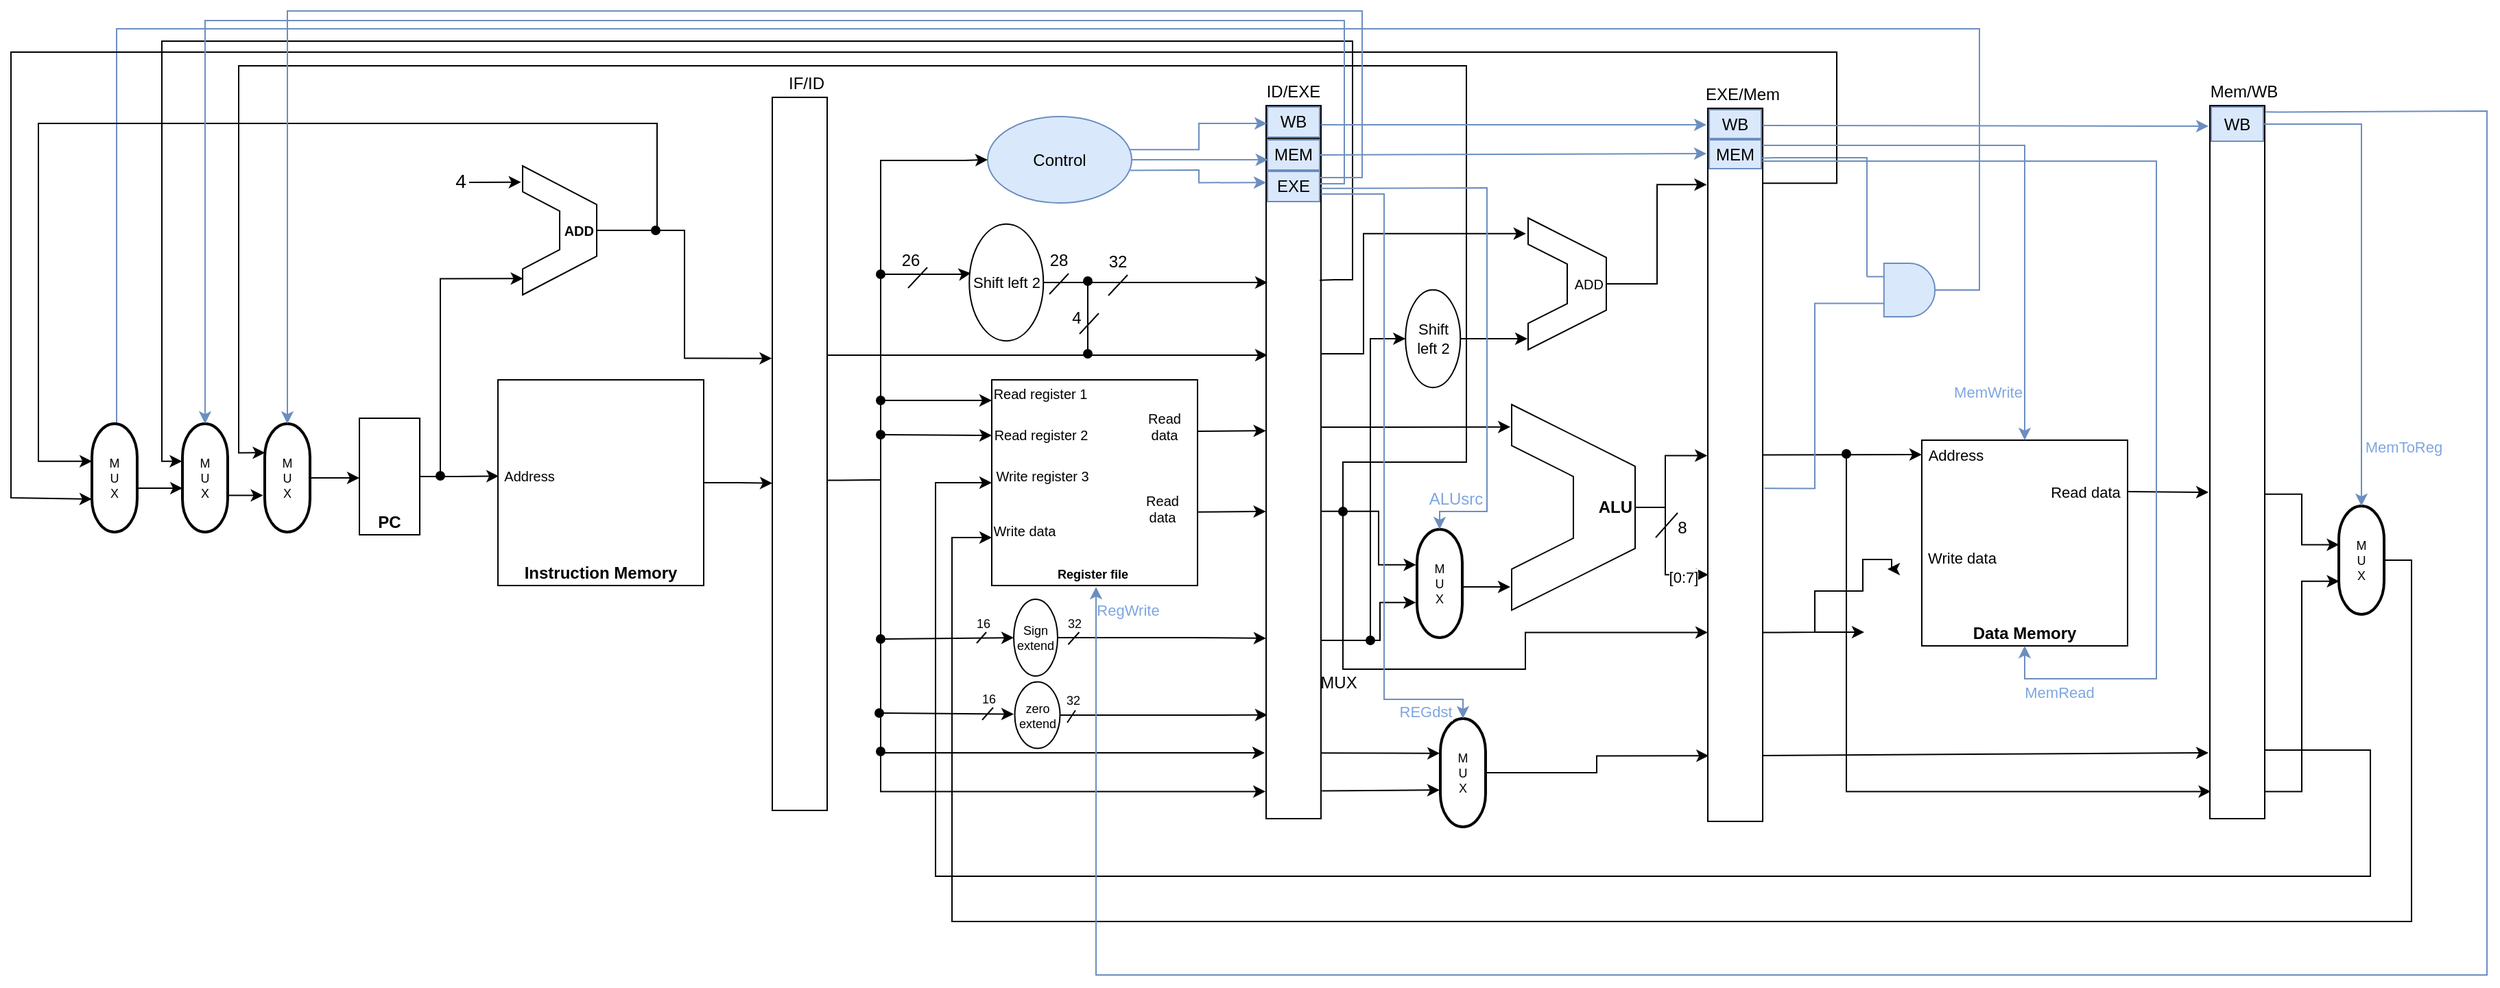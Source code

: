<mxfile version="13.9.5" type="device"><diagram id="AB5JkHMrll4wlASnLWRb" name="Page-1"><mxGraphModel dx="2876" dy="987" grid="1" gridSize="1" guides="1" tooltips="1" connect="1" arrows="1" fold="1" page="1" pageScale="1" pageWidth="1169" pageHeight="827" math="0" shadow="0"><root><mxCell id="0"/><mxCell id="1" parent="0"/><mxCell id="K7d_WjlFKp9sG7A3PZkk-4" value="" style="rounded=0;whiteSpace=wrap;html=1;" parent="1" vertex="1"><mxGeometry x="1368" y="160" width="40" height="520" as="geometry"/></mxCell><mxCell id="K7d_WjlFKp9sG7A3PZkk-1" value="" style="rounded=0;whiteSpace=wrap;html=1;" parent="1" vertex="1"><mxGeometry x="320" y="154" width="40" height="520" as="geometry"/></mxCell><mxCell id="K7d_WjlFKp9sG7A3PZkk-2" value="" style="rounded=0;whiteSpace=wrap;html=1;" parent="1" vertex="1"><mxGeometry x="680" y="160" width="40" height="520" as="geometry"/></mxCell><mxCell id="K7d_WjlFKp9sG7A3PZkk-3" value="" style="rounded=0;whiteSpace=wrap;html=1;" parent="1" vertex="1"><mxGeometry x="1002" y="162" width="40" height="520" as="geometry"/></mxCell><mxCell id="K7d_WjlFKp9sG7A3PZkk-7" style="edgeStyle=orthogonalEdgeStyle;rounded=0;orthogonalLoop=1;jettySize=auto;html=1;exitX=1;exitY=0.5;exitDx=0;exitDy=0;entryX=0.004;entryY=0.468;entryDx=0;entryDy=0;entryPerimeter=0;" parent="1" source="K7d_WjlFKp9sG7A3PZkk-5" target="K7d_WjlFKp9sG7A3PZkk-6" edge="1"><mxGeometry relative="1" as="geometry"><Array as="points"><mxPoint x="90" y="430"/></Array></mxGeometry></mxCell><mxCell id="K7d_WjlFKp9sG7A3PZkk-5" value="&lt;b&gt;PC&lt;/b&gt;" style="rounded=0;whiteSpace=wrap;html=1;verticalAlign=bottom;" parent="1" vertex="1"><mxGeometry x="19" y="388" width="44" height="85" as="geometry"/></mxCell><mxCell id="K7d_WjlFKp9sG7A3PZkk-8" style="edgeStyle=orthogonalEdgeStyle;rounded=0;orthogonalLoop=1;jettySize=auto;html=1;exitX=1;exitY=0.5;exitDx=0;exitDy=0;entryX=0.001;entryY=0.541;entryDx=0;entryDy=0;entryPerimeter=0;" parent="1" source="K7d_WjlFKp9sG7A3PZkk-6" target="K7d_WjlFKp9sG7A3PZkk-1" edge="1"><mxGeometry relative="1" as="geometry"><mxPoint x="316" y="436" as="targetPoint"/><Array as="points"><mxPoint x="295" y="435"/></Array></mxGeometry></mxCell><mxCell id="K7d_WjlFKp9sG7A3PZkk-6" value="&lt;b&gt;Instruction Memory&lt;/b&gt;" style="whiteSpace=wrap;html=1;aspect=fixed;verticalAlign=bottom;" parent="1" vertex="1"><mxGeometry x="120" y="360" width="150" height="150" as="geometry"/></mxCell><mxCell id="K7d_WjlFKp9sG7A3PZkk-9" value="IF/ID" style="text;html=1;strokeColor=none;fillColor=none;align=center;verticalAlign=middle;whiteSpace=wrap;rounded=0;" parent="1" vertex="1"><mxGeometry x="325" y="134" width="40" height="20" as="geometry"/></mxCell><mxCell id="K7d_WjlFKp9sG7A3PZkk-11" value="&lt;b style=&quot;font-size: 9px;&quot;&gt;Register file&amp;nbsp;&lt;/b&gt;" style="whiteSpace=wrap;html=1;aspect=fixed;verticalAlign=bottom;fontSize=9;" parent="1" vertex="1"><mxGeometry x="480" y="360" width="150" height="150" as="geometry"/></mxCell><mxCell id="K7d_WjlFKp9sG7A3PZkk-12" value="Read register 1" style="text;html=1;strokeColor=none;fillColor=none;align=center;verticalAlign=middle;whiteSpace=wrap;rounded=0;fontSize=10;" parent="1" vertex="1"><mxGeometry x="480" y="360" width="71" height="20" as="geometry"/></mxCell><mxCell id="K7d_WjlFKp9sG7A3PZkk-13" value="Read register 2" style="text;html=1;strokeColor=none;fillColor=none;align=center;verticalAlign=middle;whiteSpace=wrap;rounded=0;fontSize=10;" parent="1" vertex="1"><mxGeometry x="480" y="390" width="72" height="20" as="geometry"/></mxCell><mxCell id="K7d_WjlFKp9sG7A3PZkk-14" value="Write register 3" style="text;html=1;strokeColor=none;fillColor=none;align=center;verticalAlign=middle;whiteSpace=wrap;rounded=0;fontSize=10;" parent="1" vertex="1"><mxGeometry x="480" y="420" width="74" height="20" as="geometry"/></mxCell><mxCell id="K7d_WjlFKp9sG7A3PZkk-15" value="" style="endArrow=classic;html=1;fontSize=8;entryX=0;entryY=0.75;entryDx=0;entryDy=0;startArrow=oval;startFill=1;" parent="1" target="K7d_WjlFKp9sG7A3PZkk-12" edge="1"><mxGeometry width="50" height="50" relative="1" as="geometry"><mxPoint x="399" y="375" as="sourcePoint"/><mxPoint x="500" y="390" as="targetPoint"/></mxGeometry></mxCell><mxCell id="K7d_WjlFKp9sG7A3PZkk-16" value="" style="endArrow=classic;html=1;fontSize=8;entryX=0;entryY=0.75;entryDx=0;entryDy=0;startArrow=oval;startFill=1;" parent="1" edge="1"><mxGeometry width="50" height="50" relative="1" as="geometry"><mxPoint x="399" y="400" as="sourcePoint"/><mxPoint x="480" y="400.52" as="targetPoint"/></mxGeometry></mxCell><mxCell id="K7d_WjlFKp9sG7A3PZkk-18" value="Write data" style="text;html=1;strokeColor=none;fillColor=none;align=center;verticalAlign=middle;whiteSpace=wrap;rounded=0;fontSize=10;" parent="1" vertex="1"><mxGeometry x="480" y="460" width="48" height="20" as="geometry"/></mxCell><mxCell id="K7d_WjlFKp9sG7A3PZkk-19" value="ID/EXE" style="text;html=1;strokeColor=none;fillColor=none;align=center;verticalAlign=middle;whiteSpace=wrap;rounded=0;" parent="1" vertex="1"><mxGeometry x="680" y="140" width="40" height="20" as="geometry"/></mxCell><mxCell id="K7d_WjlFKp9sG7A3PZkk-20" value="&lt;b&gt;&lt;font style=&quot;font-size: 12px&quot;&gt;ALU&lt;/font&gt;&lt;/b&gt;" style="shape=stencil(tZXRjoIwEEW/pq+bQsPq6wb1PyqOS2NtSdvV3b93oGCs0I0IJISkc7mHIb1DCcttySsgKS0J25A0TSjFO66vT2tuKyicL164EXwvwSvWGX2Cqzi4liFUCUa4WmVbQr/wmfpieaGVQojQygbKg44wLhR66a+Hta//C1YV8s/gwLRNNtXd68yPbAFqskSnIbPre95OZ6KGvSaL7NQ81ORNJsuxEgsxy/e8OH0b/aMOfVdUO2oDA8JdFlL6AYt9YMXruesJnXzWF/h/moawnVsK9eC+/wxaP5sKWI0FPGWMTvOvx9qz0P+ZTfOzsf7Q/sL+FVLbaHKwHgkPHguDmWs8vcQ2VX+ONIUb);whiteSpace=wrap;html=1;verticalAlign=middle;labelPosition=center;verticalLabelPosition=middle;align=right;textDirection=ltr;fontStyle=0;horizontal=1;fontSize=10;" parent="1" vertex="1"><mxGeometry x="859" y="378" width="90" height="150" as="geometry"/></mxCell><mxCell id="K7d_WjlFKp9sG7A3PZkk-21" value="" style="endArrow=classic;html=1;fontSize=8;exitX=1;exitY=0.25;exitDx=0;exitDy=0;entryX=-0.004;entryY=0.456;entryDx=0;entryDy=0;entryPerimeter=0;" parent="1" source="K7d_WjlFKp9sG7A3PZkk-11" target="K7d_WjlFKp9sG7A3PZkk-2" edge="1"><mxGeometry width="50" height="50" relative="1" as="geometry"><mxPoint x="780" y="410" as="sourcePoint"/><mxPoint x="678" y="396" as="targetPoint"/></mxGeometry></mxCell><mxCell id="K7d_WjlFKp9sG7A3PZkk-22" value="" style="endArrow=classic;html=1;fontSize=8;exitX=1;exitY=0.25;exitDx=0;exitDy=0;entryX=-0.004;entryY=0.456;entryDx=0;entryDy=0;entryPerimeter=0;" parent="1" edge="1"><mxGeometry width="50" height="50" relative="1" as="geometry"><mxPoint x="630" y="456.38" as="sourcePoint"/><mxPoint x="679.8" y="456" as="targetPoint"/></mxGeometry></mxCell><mxCell id="K7d_WjlFKp9sG7A3PZkk-23" value="Read data" style="text;html=1;strokeColor=none;fillColor=none;align=center;verticalAlign=middle;whiteSpace=wrap;rounded=0;fontSize=10;" parent="1" vertex="1"><mxGeometry x="582" y="384" width="48" height="20" as="geometry"/></mxCell><mxCell id="K7d_WjlFKp9sG7A3PZkk-24" value="Read data" style="text;html=1;strokeColor=none;fillColor=none;align=center;verticalAlign=middle;whiteSpace=wrap;rounded=0;fontSize=10;" parent="1" vertex="1"><mxGeometry x="582" y="444" width="45" height="20" as="geometry"/></mxCell><mxCell id="K7d_WjlFKp9sG7A3PZkk-25" value="" style="endArrow=classic;html=1;fontSize=8;entryX=-0.01;entryY=0.109;entryDx=0;entryDy=0;entryPerimeter=0;exitX=1.014;exitY=0.451;exitDx=0;exitDy=0;exitPerimeter=0;" parent="1" source="K7d_WjlFKp9sG7A3PZkk-2" target="K7d_WjlFKp9sG7A3PZkk-20" edge="1"><mxGeometry width="50" height="50" relative="1" as="geometry"><mxPoint x="732" y="382" as="sourcePoint"/><mxPoint x="830" y="408" as="targetPoint"/></mxGeometry></mxCell><mxCell id="K7d_WjlFKp9sG7A3PZkk-26" value="" style="endArrow=classic;html=1;fontSize=8;exitX=1.012;exitY=0.569;exitDx=0;exitDy=0;exitPerimeter=0;edgeStyle=orthogonalEdgeStyle;rounded=0;entryX=0.328;entryY=1.022;entryDx=0;entryDy=0;entryPerimeter=0;" parent="1" source="K7d_WjlFKp9sG7A3PZkk-2" target="K7d_WjlFKp9sG7A3PZkk-58" edge="1"><mxGeometry width="50" height="50" relative="1" as="geometry"><mxPoint x="732.9" y="504" as="sourcePoint"/><mxPoint x="779" y="528" as="targetPoint"/><Array as="points"><mxPoint x="762" y="456"/><mxPoint x="762" y="495"/></Array></mxGeometry></mxCell><mxCell id="K7d_WjlFKp9sG7A3PZkk-27" value="" style="endArrow=classic;html=1;fontSize=8;exitX=1;exitY=0.5;exitDx=0;exitDy=0;entryX=-0.009;entryY=0.487;entryDx=0;entryDy=0;entryPerimeter=0;rounded=0;edgeStyle=orthogonalEdgeStyle;" parent="1" source="K7d_WjlFKp9sG7A3PZkk-20" target="K7d_WjlFKp9sG7A3PZkk-3" edge="1"><mxGeometry width="50" height="50" relative="1" as="geometry"><mxPoint x="954" y="440" as="sourcePoint"/><mxPoint x="1001" y="439" as="targetPoint"/><Array as="points"><mxPoint x="971" y="453"/><mxPoint x="971" y="415"/></Array></mxGeometry></mxCell><mxCell id="K7d_WjlFKp9sG7A3PZkk-28" value="&lt;b&gt;Data Memory&lt;/b&gt;" style="whiteSpace=wrap;html=1;aspect=fixed;verticalAlign=bottom;" parent="1" vertex="1"><mxGeometry x="1158" y="404" width="150" height="150" as="geometry"/></mxCell><mxCell id="K7d_WjlFKp9sG7A3PZkk-29" value="Address" style="text;html=1;strokeColor=none;fillColor=none;align=center;verticalAlign=middle;whiteSpace=wrap;rounded=0;fontSize=11;" parent="1" vertex="1"><mxGeometry x="1158" y="404" width="50" height="21" as="geometry"/></mxCell><mxCell id="K7d_WjlFKp9sG7A3PZkk-30" value="Write data" style="text;html=1;strokeColor=none;fillColor=none;align=center;verticalAlign=middle;whiteSpace=wrap;rounded=0;fontSize=11;" parent="1" vertex="1"><mxGeometry x="1158" y="480" width="59" height="20" as="geometry"/></mxCell><mxCell id="K7d_WjlFKp9sG7A3PZkk-31" value="" style="endArrow=classic;html=1;fontSize=8;exitX=1.004;exitY=0.486;exitDx=0;exitDy=0;exitPerimeter=0;entryX=0;entryY=0.5;entryDx=0;entryDy=0;" parent="1" source="K7d_WjlFKp9sG7A3PZkk-3" target="K7d_WjlFKp9sG7A3PZkk-29" edge="1"><mxGeometry width="50" height="50" relative="1" as="geometry"><mxPoint x="1068" y="452" as="sourcePoint"/><mxPoint x="1118" y="402" as="targetPoint"/></mxGeometry></mxCell><mxCell id="K7d_WjlFKp9sG7A3PZkk-32" value="" style="endArrow=classic;html=1;fontSize=8;exitX=1;exitY=0.735;exitDx=0;exitDy=0;exitPerimeter=0;rounded=0;edgeStyle=orthogonalEdgeStyle;" parent="1" source="K7d_WjlFKp9sG7A3PZkk-3" edge="1"><mxGeometry width="50" height="50" relative="1" as="geometry"><mxPoint x="1052.0" y="492.72" as="sourcePoint"/><mxPoint x="1133" y="498" as="targetPoint"/><Array as="points"><mxPoint x="1052" y="544"/><mxPoint x="1080" y="544"/><mxPoint x="1080" y="514"/><mxPoint x="1115" y="514"/><mxPoint x="1115" y="491"/><mxPoint x="1136" y="491"/><mxPoint x="1136" y="498"/></Array></mxGeometry></mxCell><mxCell id="K7d_WjlFKp9sG7A3PZkk-33" value="EXE/Mem" style="text;html=1;strokeColor=none;fillColor=none;align=center;verticalAlign=middle;whiteSpace=wrap;rounded=0;" parent="1" vertex="1"><mxGeometry x="1004.5" y="142" width="45" height="20" as="geometry"/></mxCell><mxCell id="K7d_WjlFKp9sG7A3PZkk-34" value="Mem/WB" style="text;html=1;strokeColor=none;fillColor=none;align=center;verticalAlign=middle;whiteSpace=wrap;rounded=0;" parent="1" vertex="1"><mxGeometry x="1369.25" y="140" width="47.5" height="20" as="geometry"/></mxCell><mxCell id="K7d_WjlFKp9sG7A3PZkk-35" value="" style="endArrow=classic;html=1;fontSize=8;exitX=1;exitY=0.25;exitDx=0;exitDy=0;" parent="1" source="K7d_WjlFKp9sG7A3PZkk-28" edge="1"><mxGeometry width="50" height="50" relative="1" as="geometry"><mxPoint x="1452" y="464" as="sourcePoint"/><mxPoint x="1367" y="442" as="targetPoint"/></mxGeometry></mxCell><mxCell id="K7d_WjlFKp9sG7A3PZkk-36" value="Read data" style="text;html=1;strokeColor=none;fillColor=none;align=center;verticalAlign=middle;whiteSpace=wrap;rounded=0;fontSize=11;" parent="1" vertex="1"><mxGeometry x="1247" y="432" width="61" height="20" as="geometry"/></mxCell><mxCell id="K7d_WjlFKp9sG7A3PZkk-37" value="Address" style="text;html=1;strokeColor=none;fillColor=none;align=center;verticalAlign=middle;whiteSpace=wrap;rounded=0;fontSize=10;" parent="1" vertex="1"><mxGeometry x="120" y="420" width="46" height="20" as="geometry"/></mxCell><mxCell id="K7d_WjlFKp9sG7A3PZkk-38" value="&lt;b&gt;ADD&lt;/b&gt;" style="shape=stencil(tZXRjoIwEEW/pq+bQsPq6wb1PyqOS2NtSdvV3b93oGCs0I0IJISkc7mHIb1DCcttySsgKS0J25A0TSjFO66vT2tuKyicL164EXwvwSvWGX2Cqzi4liFUCUa4WmVbQr/wmfpieaGVQojQygbKg44wLhR66a+Hta//C1YV8s/gwLRNNtXd68yPbAFqskSnIbPre95OZ6KGvSaL7NQ81ORNJsuxEgsxy/e8OH0b/aMOfVdUO2oDA8JdFlL6AYt9YMXruesJnXzWF/h/moawnVsK9eC+/wxaP5sKWI0FPGWMTvOvx9qz0P+ZTfOzsf7Q/sL+FVLbaHKwHgkPHguDmWs8vcQ2VX+ONIUb);whiteSpace=wrap;html=1;verticalAlign=middle;labelPosition=center;verticalLabelPosition=middle;align=right;textDirection=ltr;fontStyle=0;horizontal=1;fontSize=10;" parent="1" vertex="1"><mxGeometry x="138" y="204" width="54" height="94" as="geometry"/></mxCell><mxCell id="K7d_WjlFKp9sG7A3PZkk-39" value="" style="endArrow=classic;html=1;fontSize=9;entryX=0.006;entryY=0.874;entryDx=0;entryDy=0;entryPerimeter=0;edgeStyle=orthogonalEdgeStyle;rounded=0;startArrow=oval;startFill=1;" parent="1" target="K7d_WjlFKp9sG7A3PZkk-38" edge="1"><mxGeometry width="50" height="50" relative="1" as="geometry"><mxPoint x="78" y="430" as="sourcePoint"/><mxPoint x="350" y="282" as="targetPoint"/><Array as="points"><mxPoint x="78" y="286"/></Array></mxGeometry></mxCell><mxCell id="K7d_WjlFKp9sG7A3PZkk-40" value="" style="endArrow=classic;html=1;fontSize=9;entryX=-0.021;entryY=0.126;entryDx=0;entryDy=0;entryPerimeter=0;" parent="1" target="K7d_WjlFKp9sG7A3PZkk-38" edge="1"><mxGeometry width="50" height="50" relative="1" as="geometry"><mxPoint x="99" y="216" as="sourcePoint"/><mxPoint x="152" y="226" as="targetPoint"/></mxGeometry></mxCell><mxCell id="K7d_WjlFKp9sG7A3PZkk-41" value="&lt;font style=&quot;font-size: 14px&quot;&gt;4&lt;/font&gt;" style="text;html=1;strokeColor=none;fillColor=none;align=center;verticalAlign=middle;whiteSpace=wrap;rounded=0;fontSize=9;" parent="1" vertex="1"><mxGeometry x="81" y="208" width="24" height="13" as="geometry"/></mxCell><mxCell id="K7d_WjlFKp9sG7A3PZkk-95" style="edgeStyle=orthogonalEdgeStyle;rounded=0;orthogonalLoop=1;jettySize=auto;html=1;exitX=0.5;exitY=0;exitDx=0;exitDy=0;entryX=-0.001;entryY=0.747;entryDx=0;entryDy=0;startArrow=none;startFill=0;endArrow=classic;endFill=1;fontSize=11;entryPerimeter=0;" parent="1" source="K7d_WjlFKp9sG7A3PZkk-44" target="K7d_WjlFKp9sG7A3PZkk-2" edge="1"><mxGeometry relative="1" as="geometry"><Array as="points"><mxPoint x="627" y="549"/></Array></mxGeometry></mxCell><mxCell id="K7d_WjlFKp9sG7A3PZkk-50" style="edgeStyle=orthogonalEdgeStyle;rounded=0;orthogonalLoop=1;jettySize=auto;html=1;exitX=0.5;exitY=0;exitDx=0;exitDy=0;exitPerimeter=0;entryX=0;entryY=0.75;entryDx=0;entryDy=0;startArrow=none;startFill=0;fontSize=9;" parent="1" source="K7d_WjlFKp9sG7A3PZkk-46" target="K7d_WjlFKp9sG7A3PZkk-18" edge="1"><mxGeometry relative="1" as="geometry"><Array as="points"><mxPoint x="1515" y="492"/><mxPoint x="1515" y="755"/><mxPoint x="451" y="755"/><mxPoint x="451" y="475"/></Array></mxGeometry></mxCell><mxCell id="K7d_WjlFKp9sG7A3PZkk-46" value="M&lt;br&gt;U&lt;br&gt;X" style="strokeWidth=2;html=1;shape=mxgraph.flowchart.terminator;whiteSpace=wrap;fontSize=9;rotation=90;horizontal=0;" parent="1" vertex="1"><mxGeometry x="1439" y="475" width="79" height="33" as="geometry"/></mxCell><mxCell id="K7d_WjlFKp9sG7A3PZkk-48" value="" style="endArrow=classic;html=1;fontSize=9;exitX=1.009;exitY=0.545;exitDx=0;exitDy=0;exitPerimeter=0;entryX=0.357;entryY=0.993;entryDx=0;entryDy=0;entryPerimeter=0;edgeStyle=orthogonalEdgeStyle;rounded=0;" parent="1" source="K7d_WjlFKp9sG7A3PZkk-4" target="K7d_WjlFKp9sG7A3PZkk-46" edge="1"><mxGeometry width="50" height="50" relative="1" as="geometry"><mxPoint x="1420" y="503" as="sourcePoint"/><mxPoint x="1470" y="453" as="targetPoint"/></mxGeometry></mxCell><mxCell id="K7d_WjlFKp9sG7A3PZkk-49" value="" style="endArrow=classic;html=1;fontSize=9;edgeStyle=orthogonalEdgeStyle;rounded=0;startArrow=oval;startFill=1;entryX=0.018;entryY=0.962;entryDx=0;entryDy=0;entryPerimeter=0;" parent="1" target="K7d_WjlFKp9sG7A3PZkk-4" edge="1"><mxGeometry width="50" height="50" relative="1" as="geometry"><mxPoint x="1103" y="414" as="sourcePoint"/><mxPoint x="1367" y="660" as="targetPoint"/><Array as="points"><mxPoint x="1102" y="414"/><mxPoint x="1103" y="414"/><mxPoint x="1103" y="660"/><mxPoint x="1351" y="660"/></Array></mxGeometry></mxCell><mxCell id="K7d_WjlFKp9sG7A3PZkk-51" value="" style="endArrow=classic;html=1;fontSize=9;exitX=1.004;exitY=0.537;exitDx=0;exitDy=0;edgeStyle=orthogonalEdgeStyle;rounded=0;exitPerimeter=0;" parent="1" source="K7d_WjlFKp9sG7A3PZkk-1" edge="1"><mxGeometry width="50" height="50" relative="1" as="geometry"><mxPoint x="564" y="437" as="sourcePoint"/><mxPoint x="679" y="632" as="targetPoint"/><Array as="points"><mxPoint x="370" y="433"/><mxPoint x="399" y="433"/><mxPoint x="399" y="632"/></Array></mxGeometry></mxCell><mxCell id="K7d_WjlFKp9sG7A3PZkk-54" value="" style="endArrow=classic;html=1;fontSize=9;exitX=1;exitY=0.908;exitDx=0;exitDy=0;exitPerimeter=0;entryX=0.321;entryY=1.012;entryDx=0;entryDy=0;entryPerimeter=0;" parent="1" source="K7d_WjlFKp9sG7A3PZkk-2" target="3418ZoQHNURM2QYDk_ci-3" edge="1"><mxGeometry width="50" height="50" relative="1" as="geometry"><mxPoint x="838" y="582" as="sourcePoint"/><mxPoint x="805" y="633" as="targetPoint"/></mxGeometry></mxCell><mxCell id="K7d_WjlFKp9sG7A3PZkk-55" value="" style="endArrow=classic;html=1;fontSize=9;" parent="1" edge="1"><mxGeometry width="50" height="50" relative="1" as="geometry"><mxPoint x="1042" y="634" as="sourcePoint"/><mxPoint x="1367" y="632" as="targetPoint"/></mxGeometry></mxCell><mxCell id="K7d_WjlFKp9sG7A3PZkk-57" value="" style="endArrow=classic;html=1;fontSize=9;entryX=0;entryY=0.75;entryDx=0;entryDy=0;edgeStyle=orthogonalEdgeStyle;rounded=0;" parent="1" target="K7d_WjlFKp9sG7A3PZkk-14" edge="1"><mxGeometry width="50" height="50" relative="1" as="geometry"><mxPoint x="1408" y="630" as="sourcePoint"/><mxPoint x="1732.0" y="629" as="targetPoint"/><Array as="points"><mxPoint x="1408" y="630"/><mxPoint x="1485" y="630"/><mxPoint x="1485" y="722"/><mxPoint x="439" y="722"/><mxPoint x="439" y="435"/></Array></mxGeometry></mxCell><mxCell id="K7d_WjlFKp9sG7A3PZkk-60" style="edgeStyle=orthogonalEdgeStyle;rounded=0;orthogonalLoop=1;jettySize=auto;html=1;exitX=0.452;exitY=0.014;exitDx=0;exitDy=0;exitPerimeter=0;startArrow=none;startFill=0;fontSize=9;" parent="1" source="K7d_WjlFKp9sG7A3PZkk-58" edge="1"><mxGeometry relative="1" as="geometry"><Array as="points"><mxPoint x="823" y="511"/><mxPoint x="849" y="511"/></Array><mxPoint x="858" y="511" as="targetPoint"/></mxGeometry></mxCell><mxCell id="K7d_WjlFKp9sG7A3PZkk-58" value="M&lt;br&gt;U&lt;br&gt;X" style="strokeWidth=2;html=1;shape=mxgraph.flowchart.terminator;whiteSpace=wrap;fontSize=9;rotation=90;horizontal=0;" parent="1" vertex="1"><mxGeometry x="767" y="492" width="79" height="33" as="geometry"/></mxCell><mxCell id="K7d_WjlFKp9sG7A3PZkk-59" value="" style="endArrow=classic;html=1;fontSize=9;entryX=0.676;entryY=1.026;entryDx=0;entryDy=0;entryPerimeter=0;rounded=0;edgeStyle=orthogonalEdgeStyle;exitX=1;exitY=0.75;exitDx=0;exitDy=0;" parent="1" target="K7d_WjlFKp9sG7A3PZkk-58" edge="1" source="K7d_WjlFKp9sG7A3PZkk-2"><mxGeometry width="50" height="50" relative="1" as="geometry"><mxPoint x="730" y="545" as="sourcePoint"/><mxPoint x="792" y="555" as="targetPoint"/><Array as="points"><mxPoint x="763" y="550"/><mxPoint x="763" y="522"/></Array></mxGeometry></mxCell><mxCell id="K7d_WjlFKp9sG7A3PZkk-62" value="32" style="text;html=1;strokeColor=none;fillColor=none;align=center;verticalAlign=middle;whiteSpace=wrap;rounded=0;fontSize=9;" parent="1" vertex="1"><mxGeometry x="529" y="532" width="23" height="11" as="geometry"/></mxCell><mxCell id="K7d_WjlFKp9sG7A3PZkk-64" value="" style="endArrow=none;html=1;fontSize=9;" parent="1" edge="1"><mxGeometry width="50" height="50" relative="1" as="geometry"><mxPoint x="535.75" y="553" as="sourcePoint"/><mxPoint x="543.75" y="544" as="targetPoint"/></mxGeometry></mxCell><mxCell id="K7d_WjlFKp9sG7A3PZkk-74" style="edgeStyle=orthogonalEdgeStyle;rounded=0;orthogonalLoop=1;jettySize=auto;html=1;exitX=0.5;exitY=0;exitDx=0;exitDy=0;entryX=-0.008;entryY=0.917;entryDx=0;entryDy=0;entryPerimeter=0;startArrow=none;startFill=0;fontSize=11;" parent="1" source="K7d_WjlFKp9sG7A3PZkk-65" target="K7d_WjlFKp9sG7A3PZkk-72" edge="1"><mxGeometry relative="1" as="geometry"/></mxCell><mxCell id="K7d_WjlFKp9sG7A3PZkk-65" value="&lt;font style=&quot;font-size: 11px&quot;&gt;Shift left 2&lt;/font&gt;" style="ellipse;whiteSpace=wrap;html=1;fontSize=9;rotation=90;horizontal=0;" parent="1" vertex="1"><mxGeometry x="766" y="310" width="71.25" height="40" as="geometry"/></mxCell><mxCell id="K7d_WjlFKp9sG7A3PZkk-69" value="" style="endArrow=classic;html=1;fontSize=11;entryX=0.5;entryY=1;entryDx=0;entryDy=0;edgeStyle=orthogonalEdgeStyle;rounded=0;startArrow=oval;startFill=1;" parent="1" target="K7d_WjlFKp9sG7A3PZkk-65" edge="1"><mxGeometry width="50" height="50" relative="1" as="geometry"><mxPoint x="756" y="550" as="sourcePoint"/><mxPoint x="840" y="315" as="targetPoint"/><Array as="points"><mxPoint x="755" y="550"/><mxPoint x="756" y="550"/><mxPoint x="756" y="330"/></Array></mxGeometry></mxCell><mxCell id="K7d_WjlFKp9sG7A3PZkk-71" style="edgeStyle=orthogonalEdgeStyle;rounded=0;orthogonalLoop=1;jettySize=auto;html=1;startArrow=none;startFill=0;fontSize=9;" parent="1" edge="1"><mxGeometry relative="1" as="geometry"><mxPoint x="360" y="342" as="sourcePoint"/><mxPoint x="681" y="342" as="targetPoint"/><Array as="points"/></mxGeometry></mxCell><mxCell id="K7d_WjlFKp9sG7A3PZkk-75" style="edgeStyle=orthogonalEdgeStyle;rounded=0;orthogonalLoop=1;jettySize=auto;html=1;exitX=1;exitY=0.5;exitDx=0;exitDy=0;entryX=-0.02;entryY=0.107;entryDx=0;entryDy=0;entryPerimeter=0;startArrow=none;startFill=0;fontSize=11;" parent="1" source="K7d_WjlFKp9sG7A3PZkk-72" target="K7d_WjlFKp9sG7A3PZkk-3" edge="1"><mxGeometry relative="1" as="geometry"/></mxCell><mxCell id="K7d_WjlFKp9sG7A3PZkk-72" value="ADD" style="shape=stencil(tZXRjoIwEEW/pq+bQsPq6wb1PyqOS2NtSdvV3b93oGCs0I0IJISkc7mHIb1DCcttySsgKS0J25A0TSjFO66vT2tuKyicL164EXwvwSvWGX2Cqzi4liFUCUa4WmVbQr/wmfpieaGVQojQygbKg44wLhR66a+Hta//C1YV8s/gwLRNNtXd68yPbAFqskSnIbPre95OZ6KGvSaL7NQ81ORNJsuxEgsxy/e8OH0b/aMOfVdUO2oDA8JdFlL6AYt9YMXruesJnXzWF/h/moawnVsK9eC+/wxaP5sKWI0FPGWMTvOvx9qz0P+ZTfOzsf7Q/sL+FVLbaHKwHgkPHguDmWs8vcQ2VX+ONIUb);whiteSpace=wrap;html=1;verticalAlign=middle;labelPosition=center;verticalLabelPosition=middle;align=right;textDirection=ltr;fontStyle=0;horizontal=1;fontSize=10;" parent="1" vertex="1"><mxGeometry x="871" y="242" width="57" height="96" as="geometry"/></mxCell><mxCell id="K7d_WjlFKp9sG7A3PZkk-73" value="" style="endArrow=classic;html=1;fontSize=11;exitX=1.003;exitY=0.348;exitDx=0;exitDy=0;exitPerimeter=0;entryX=-0.028;entryY=0.119;entryDx=0;entryDy=0;entryPerimeter=0;edgeStyle=orthogonalEdgeStyle;rounded=0;" parent="1" source="K7d_WjlFKp9sG7A3PZkk-2" target="K7d_WjlFKp9sG7A3PZkk-72" edge="1"><mxGeometry width="50" height="50" relative="1" as="geometry"><mxPoint x="730.9" y="325.52" as="sourcePoint"/><mxPoint x="953" y="296" as="targetPoint"/><Array as="points"><mxPoint x="751" y="341"/><mxPoint x="751" y="253"/></Array></mxGeometry></mxCell><mxCell id="K7d_WjlFKp9sG7A3PZkk-79" style="edgeStyle=orthogonalEdgeStyle;rounded=0;orthogonalLoop=1;jettySize=auto;html=1;exitX=0;exitY=0.25;exitDx=0;exitDy=0;exitPerimeter=0;startArrow=none;startFill=0;endArrow=none;endFill=0;fontSize=11;fillColor=#dae8fc;strokeColor=#6c8ebf;entryX=1.012;entryY=0.63;entryDx=0;entryDy=0;entryPerimeter=0;" parent="1" source="K7d_WjlFKp9sG7A3PZkk-77" target="aewZuGy7uiSJJooos_Id-20" edge="1"><mxGeometry relative="1" as="geometry"><Array as="points"><mxPoint x="1118" y="198"/><mxPoint x="1052" y="198"/></Array><mxPoint x="1052" y="204" as="targetPoint"/></mxGeometry></mxCell><mxCell id="K7d_WjlFKp9sG7A3PZkk-77" value="" style="verticalLabelPosition=bottom;shadow=0;dashed=0;align=center;html=1;verticalAlign=top;shape=mxgraph.electrical.logic_gates.logic_gate;operation=and;fontSize=11;fillColor=#dae8fc;strokeColor=#6c8ebf;" parent="1" vertex="1"><mxGeometry x="1118" y="275" width="62" height="39" as="geometry"/></mxCell><mxCell id="K7d_WjlFKp9sG7A3PZkk-78" value="" style="endArrow=none;html=1;fontSize=11;exitX=1.029;exitY=0.533;exitDx=0;exitDy=0;exitPerimeter=0;entryX=0;entryY=0.75;entryDx=0;entryDy=0;entryPerimeter=0;edgeStyle=orthogonalEdgeStyle;rounded=0;endFill=0;fillColor=#dae8fc;strokeColor=#6c8ebf;" parent="1" source="K7d_WjlFKp9sG7A3PZkk-3" target="K7d_WjlFKp9sG7A3PZkk-77" edge="1"><mxGeometry width="50" height="50" relative="1" as="geometry"><mxPoint x="1078" y="416" as="sourcePoint"/><mxPoint x="1128" y="366" as="targetPoint"/></mxGeometry></mxCell><mxCell id="K7d_WjlFKp9sG7A3PZkk-82" style="edgeStyle=orthogonalEdgeStyle;rounded=0;orthogonalLoop=1;jettySize=auto;html=1;exitX=0;exitY=0.5;exitDx=0;exitDy=0;exitPerimeter=0;entryX=1;entryY=0.5;entryDx=0;entryDy=0;entryPerimeter=0;startArrow=none;startFill=0;endArrow=none;endFill=0;fontSize=11;fillColor=#dae8fc;strokeColor=#6c8ebf;" parent="1" source="K7d_WjlFKp9sG7A3PZkk-80" target="K7d_WjlFKp9sG7A3PZkk-77" edge="1"><mxGeometry relative="1" as="geometry"><Array as="points"><mxPoint x="-158" y="392"/><mxPoint x="-158" y="104"/><mxPoint x="1200" y="104"/><mxPoint x="1200" y="295"/></Array></mxGeometry></mxCell><mxCell id="K7d_WjlFKp9sG7A3PZkk-83" style="edgeStyle=orthogonalEdgeStyle;rounded=0;orthogonalLoop=1;jettySize=auto;html=1;exitX=0.5;exitY=0;exitDx=0;exitDy=0;exitPerimeter=0;startArrow=none;startFill=0;endArrow=classic;endFill=1;fontSize=11;entryX=0.595;entryY=0.998;entryDx=0;entryDy=0;entryPerimeter=0;" parent="1" source="K7d_WjlFKp9sG7A3PZkk-80" target="K7d_WjlFKp9sG7A3PZkk-101" edge="1"><mxGeometry relative="1" as="geometry"><mxPoint x="-106.24" y="431.38" as="targetPoint"/><Array as="points"><mxPoint x="-143" y="439"/></Array></mxGeometry></mxCell><mxCell id="K7d_WjlFKp9sG7A3PZkk-86" style="edgeStyle=orthogonalEdgeStyle;rounded=0;orthogonalLoop=1;jettySize=auto;html=1;startArrow=classic;startFill=1;endArrow=none;endFill=0;fontSize=11;entryX=1.002;entryY=0.105;entryDx=0;entryDy=0;entryPerimeter=0;exitX=0.696;exitY=1.001;exitDx=0;exitDy=0;exitPerimeter=0;" parent="1" source="K7d_WjlFKp9sG7A3PZkk-80" target="K7d_WjlFKp9sG7A3PZkk-3" edge="1"><mxGeometry relative="1" as="geometry"><mxPoint x="-127" y="374" as="targetPoint"/><mxPoint x="-39" y="432" as="sourcePoint"/><Array as="points"><mxPoint x="-235" y="446"/><mxPoint x="-235" y="121"/><mxPoint x="1096" y="121"/><mxPoint x="1096" y="217"/></Array></mxGeometry></mxCell><mxCell id="K7d_WjlFKp9sG7A3PZkk-80" value="M&lt;br&gt;U&lt;br&gt;X" style="strokeWidth=2;html=1;shape=mxgraph.flowchart.terminator;whiteSpace=wrap;fontSize=9;rotation=90;horizontal=0;" parent="1" vertex="1"><mxGeometry x="-199" y="415" width="79" height="33" as="geometry"/></mxCell><mxCell id="K7d_WjlFKp9sG7A3PZkk-84" value="" style="endArrow=classic;html=1;fontSize=11;entryX=0.347;entryY=0.998;entryDx=0;entryDy=0;entryPerimeter=0;startArrow=oval;startFill=1;edgeStyle=orthogonalEdgeStyle;rounded=0;" parent="1" target="K7d_WjlFKp9sG7A3PZkk-80" edge="1"><mxGeometry width="50" height="50" relative="1" as="geometry"><mxPoint x="235" y="251" as="sourcePoint"/><mxPoint x="282" y="243" as="targetPoint"/><Array as="points"><mxPoint x="236" y="251"/><mxPoint x="236" y="173"/><mxPoint x="-215" y="173"/><mxPoint x="-215" y="419"/></Array></mxGeometry></mxCell><mxCell id="K7d_WjlFKp9sG7A3PZkk-93" value="zero extend" style="ellipse;whiteSpace=wrap;html=1;fontSize=9;rotation=90;horizontal=0;" parent="1" vertex="1"><mxGeometry x="489" y="588" width="48.5" height="33" as="geometry"/></mxCell><mxCell id="K7d_WjlFKp9sG7A3PZkk-94" value="" style="endArrow=classic;html=1;fontSize=11;entryX=0.5;entryY=1;entryDx=0;entryDy=0;startArrow=oval;startFill=1;" parent="1" target="K7d_WjlFKp9sG7A3PZkk-44" edge="1"><mxGeometry width="50" height="50" relative="1" as="geometry"><mxPoint x="399" y="549" as="sourcePoint"/><mxPoint x="706" y="483" as="targetPoint"/></mxGeometry></mxCell><mxCell id="K7d_WjlFKp9sG7A3PZkk-96" value="" style="endArrow=classic;html=1;fontSize=11;edgeStyle=orthogonalEdgeStyle;rounded=0;entryX=0.421;entryY=0.977;entryDx=0;entryDy=0;entryPerimeter=0;" parent="1" target="K7d_WjlFKp9sG7A3PZkk-97" edge="1"><mxGeometry width="50" height="50" relative="1" as="geometry"><mxPoint x="399" y="433" as="sourcePoint"/><mxPoint x="400" y="197" as="targetPoint"/><Array as="points"><mxPoint x="399" y="283"/><mxPoint x="458" y="283"/></Array></mxGeometry></mxCell><mxCell id="K7d_WjlFKp9sG7A3PZkk-99" style="edgeStyle=orthogonalEdgeStyle;rounded=0;orthogonalLoop=1;jettySize=auto;html=1;exitX=0.5;exitY=0;exitDx=0;exitDy=0;startArrow=none;startFill=0;endArrow=classic;endFill=1;fontSize=11;" parent="1" source="K7d_WjlFKp9sG7A3PZkk-97" edge="1"><mxGeometry relative="1" as="geometry"><mxPoint x="681" y="289" as="targetPoint"/></mxGeometry></mxCell><mxCell id="K7d_WjlFKp9sG7A3PZkk-97" value="&lt;font style=&quot;font-size: 11px&quot;&gt;Shift left 2&lt;/font&gt;" style="ellipse;whiteSpace=wrap;html=1;fontSize=9;rotation=90;horizontal=0;" parent="1" vertex="1"><mxGeometry x="448" y="262" width="85.25" height="54" as="geometry"/></mxCell><mxCell id="K7d_WjlFKp9sG7A3PZkk-98" value="" style="endArrow=oval;html=1;fontSize=11;endFill=1;startArrow=oval;startFill=1;" parent="1" edge="1"><mxGeometry width="50" height="50" relative="1" as="geometry"><mxPoint x="550" y="341" as="sourcePoint"/><mxPoint x="550" y="288" as="targetPoint"/></mxGeometry></mxCell><mxCell id="K7d_WjlFKp9sG7A3PZkk-102" style="edgeStyle=orthogonalEdgeStyle;rounded=0;orthogonalLoop=1;jettySize=auto;html=1;exitX=0.347;exitY=1.009;exitDx=0;exitDy=0;exitPerimeter=0;startArrow=classic;startFill=1;endArrow=none;endFill=0;fontSize=11;entryX=0.976;entryY=0.245;entryDx=0;entryDy=0;entryPerimeter=0;" parent="1" source="K7d_WjlFKp9sG7A3PZkk-101" target="K7d_WjlFKp9sG7A3PZkk-2" edge="1"><mxGeometry relative="1" as="geometry"><mxPoint x="734" y="250" as="targetPoint"/><Array as="points"><mxPoint x="-125" y="419"/><mxPoint x="-125" y="113"/><mxPoint x="743" y="113"/><mxPoint x="743" y="287"/><mxPoint x="730" y="287"/></Array></mxGeometry></mxCell><mxCell id="K7d_WjlFKp9sG7A3PZkk-103" style="edgeStyle=orthogonalEdgeStyle;rounded=0;orthogonalLoop=1;jettySize=auto;html=1;exitX=0.5;exitY=0;exitDx=0;exitDy=0;exitPerimeter=0;entryX=0.662;entryY=1.037;entryDx=0;entryDy=0;startArrow=none;startFill=0;endArrow=classic;endFill=1;fontSize=11;entryPerimeter=0;" parent="1" source="K7d_WjlFKp9sG7A3PZkk-101" target="K7d_WjlFKp9sG7A3PZkk-105" edge="1"><mxGeometry relative="1" as="geometry"><Array as="points"><mxPoint x="-77" y="444"/></Array></mxGeometry></mxCell><mxCell id="K7d_WjlFKp9sG7A3PZkk-101" value="M&lt;br&gt;U&lt;br&gt;X" style="strokeWidth=2;html=1;shape=mxgraph.flowchart.terminator;whiteSpace=wrap;fontSize=9;rotation=90;horizontal=0;" parent="1" vertex="1"><mxGeometry x="-133" y="415" width="79" height="33" as="geometry"/></mxCell><mxCell id="K7d_WjlFKp9sG7A3PZkk-104" value="" style="endArrow=classic;html=1;fontSize=11;edgeStyle=orthogonalEdgeStyle;rounded=0;entryX=0.268;entryY=0.993;entryDx=0;entryDy=0;entryPerimeter=0;" parent="1" target="K7d_WjlFKp9sG7A3PZkk-105" edge="1"><mxGeometry width="50" height="50" relative="1" as="geometry"><mxPoint x="736" y="453" as="sourcePoint"/><mxPoint y="348" as="targetPoint"/><Array as="points"><mxPoint x="826" y="420"/><mxPoint x="826" y="131"/><mxPoint x="-69" y="131"/><mxPoint x="-69" y="413"/></Array></mxGeometry></mxCell><mxCell id="K7d_WjlFKp9sG7A3PZkk-107" style="edgeStyle=orthogonalEdgeStyle;rounded=0;orthogonalLoop=1;jettySize=auto;html=1;exitX=0.5;exitY=0;exitDx=0;exitDy=0;exitPerimeter=0;entryX=0;entryY=0.512;entryDx=0;entryDy=0;entryPerimeter=0;startArrow=none;startFill=0;endArrow=classic;endFill=1;fontSize=11;" parent="1" source="K7d_WjlFKp9sG7A3PZkk-105" target="K7d_WjlFKp9sG7A3PZkk-5" edge="1"><mxGeometry relative="1" as="geometry"/></mxCell><mxCell id="K7d_WjlFKp9sG7A3PZkk-105" value="M&lt;br&gt;U&lt;br&gt;X" style="strokeWidth=2;html=1;shape=mxgraph.flowchart.terminator;whiteSpace=wrap;fontSize=9;rotation=90;horizontal=0;" parent="1" vertex="1"><mxGeometry x="-73" y="415" width="79" height="33" as="geometry"/></mxCell><mxCell id="K7d_WjlFKp9sG7A3PZkk-110" value="" style="endArrow=classic;html=1;fontSize=11;entryX=0.5;entryY=1;entryDx=0;entryDy=0;startArrow=oval;startFill=1;" parent="1" edge="1"><mxGeometry width="50" height="50" relative="1" as="geometry"><mxPoint x="398" y="603" as="sourcePoint"/><mxPoint x="496" y="603.75" as="targetPoint"/></mxGeometry></mxCell><mxCell id="K7d_WjlFKp9sG7A3PZkk-111" style="edgeStyle=orthogonalEdgeStyle;rounded=0;orthogonalLoop=1;jettySize=auto;html=1;exitX=0.5;exitY=0;exitDx=0;exitDy=0;entryX=-0.001;entryY=0.747;entryDx=0;entryDy=0;startArrow=none;startFill=0;endArrow=classic;endFill=1;fontSize=11;entryPerimeter=0;" parent="1" source="K7d_WjlFKp9sG7A3PZkk-93" edge="1"><mxGeometry relative="1" as="geometry"><mxPoint x="574" y="603.96" as="sourcePoint"/><mxPoint x="680.95" y="604.4" as="targetPoint"/><Array as="points"/></mxGeometry></mxCell><mxCell id="K7d_WjlFKp9sG7A3PZkk-114" value="32" style="text;html=1;strokeColor=none;fillColor=none;align=center;verticalAlign=middle;whiteSpace=wrap;rounded=0;fontSize=9;" parent="1" vertex="1"><mxGeometry x="528.25" y="588" width="23" height="11" as="geometry"/></mxCell><mxCell id="K7d_WjlFKp9sG7A3PZkk-115" value="" style="endArrow=none;html=1;fontSize=9;" parent="1" edge="1"><mxGeometry width="50" height="50" relative="1" as="geometry"><mxPoint x="535" y="610" as="sourcePoint"/><mxPoint x="541" y="601" as="targetPoint"/></mxGeometry></mxCell><mxCell id="K7d_WjlFKp9sG7A3PZkk-117" value="" style="endArrow=classic;html=1;fontSize=11;entryX=0.013;entryY=0.654;entryDx=0;entryDy=0;entryPerimeter=0;edgeStyle=orthogonalEdgeStyle;rounded=0;" parent="1" target="K7d_WjlFKp9sG7A3PZkk-3" edge="1"><mxGeometry width="50" height="50" relative="1" as="geometry"><mxPoint x="966" y="453" as="sourcePoint"/><mxPoint x="970" y="440" as="targetPoint"/><Array as="points"><mxPoint x="971" y="453"/><mxPoint x="971" y="502"/></Array></mxGeometry></mxCell><mxCell id="K7d_WjlFKp9sG7A3PZkk-118" value="[0:7]" style="edgeLabel;html=1;align=center;verticalAlign=middle;resizable=0;points=[];fontSize=11;" parent="K7d_WjlFKp9sG7A3PZkk-117" vertex="1" connectable="0"><mxGeometry x="0.318" y="10" relative="1" as="geometry"><mxPoint x="10" y="12" as="offset"/></mxGeometry></mxCell><mxCell id="pBsjibjDK_QfNIC45UzU-1" value="" style="endArrow=classic;html=1;exitX=1;exitY=0.962;exitDx=0;exitDy=0;exitPerimeter=0;entryX=0.695;entryY=0.991;entryDx=0;entryDy=0;entryPerimeter=0;edgeStyle=orthogonalEdgeStyle;rounded=0;" parent="1" source="K7d_WjlFKp9sG7A3PZkk-4" target="K7d_WjlFKp9sG7A3PZkk-46" edge="1"><mxGeometry width="50" height="50" relative="1" as="geometry"><mxPoint x="1536" y="607" as="sourcePoint"/><mxPoint x="1586" y="557" as="targetPoint"/></mxGeometry></mxCell><mxCell id="3418ZoQHNURM2QYDk_ci-1" value="" style="endArrow=classic;html=1;entryX=-0.01;entryY=0.962;entryDx=0;entryDy=0;entryPerimeter=0;edgeStyle=orthogonalEdgeStyle;rounded=0;startArrow=oval;startFill=1;" parent="1" target="K7d_WjlFKp9sG7A3PZkk-2" edge="1"><mxGeometry width="50" height="50" relative="1" as="geometry"><mxPoint x="399" y="631" as="sourcePoint"/><mxPoint x="573" y="645" as="targetPoint"/><Array as="points"><mxPoint x="399" y="660"/></Array></mxGeometry></mxCell><mxCell id="3418ZoQHNURM2QYDk_ci-2" value="" style="endArrow=classic;html=1;fontSize=9;exitX=1.016;exitY=0.961;exitDx=0;exitDy=0;exitPerimeter=0;entryX=0.66;entryY=1.016;entryDx=0;entryDy=0;entryPerimeter=0;" parent="1" source="K7d_WjlFKp9sG7A3PZkk-2" target="3418ZoQHNURM2QYDk_ci-3" edge="1"><mxGeometry width="50" height="50" relative="1" as="geometry"><mxPoint x="731" y="661.16" as="sourcePoint"/><mxPoint x="806" y="661" as="targetPoint"/></mxGeometry></mxCell><mxCell id="3418ZoQHNURM2QYDk_ci-4" style="edgeStyle=orthogonalEdgeStyle;rounded=0;orthogonalLoop=1;jettySize=auto;html=1;exitX=0.5;exitY=0;exitDx=0;exitDy=0;exitPerimeter=0;entryX=0.016;entryY=0.908;entryDx=0;entryDy=0;entryPerimeter=0;startArrow=none;startFill=0;" parent="1" source="3418ZoQHNURM2QYDk_ci-3" target="K7d_WjlFKp9sG7A3PZkk-3" edge="1"><mxGeometry relative="1" as="geometry"/></mxCell><mxCell id="3418ZoQHNURM2QYDk_ci-3" value="M&lt;br&gt;U&lt;br&gt;X" style="strokeWidth=2;html=1;shape=mxgraph.flowchart.terminator;whiteSpace=wrap;fontSize=9;rotation=90;horizontal=0;" parent="1" vertex="1"><mxGeometry x="784" y="630" width="79" height="33" as="geometry"/></mxCell><mxCell id="3418ZoQHNURM2QYDk_ci-6" value="" style="endArrow=none;html=1;" parent="1" edge="1"><mxGeometry width="50" height="50" relative="1" as="geometry"><mxPoint x="419" y="293" as="sourcePoint"/><mxPoint x="433" y="278" as="targetPoint"/><Array as="points"/></mxGeometry></mxCell><mxCell id="3418ZoQHNURM2QYDk_ci-7" value="26" style="text;html=1;strokeColor=none;fillColor=none;align=center;verticalAlign=middle;whiteSpace=wrap;rounded=0;" parent="1" vertex="1"><mxGeometry x="412" y="267" width="18" height="12" as="geometry"/></mxCell><mxCell id="3418ZoQHNURM2QYDk_ci-8" value="" style="endArrow=none;html=1;" parent="1" edge="1"><mxGeometry width="50" height="50" relative="1" as="geometry"><mxPoint x="522" y="297.5" as="sourcePoint"/><mxPoint x="536" y="282.5" as="targetPoint"/><Array as="points"/></mxGeometry></mxCell><mxCell id="3418ZoQHNURM2QYDk_ci-9" value="28" style="text;html=1;strokeColor=none;fillColor=none;align=center;verticalAlign=middle;whiteSpace=wrap;rounded=0;" parent="1" vertex="1"><mxGeometry x="520" y="267" width="18" height="12" as="geometry"/></mxCell><mxCell id="3418ZoQHNURM2QYDk_ci-10" value="" style="endArrow=none;html=1;" parent="1" edge="1"><mxGeometry width="50" height="50" relative="1" as="geometry"><mxPoint x="565" y="298.5" as="sourcePoint"/><mxPoint x="579" y="283.5" as="targetPoint"/><Array as="points"/></mxGeometry></mxCell><mxCell id="3418ZoQHNURM2QYDk_ci-11" value="32" style="text;html=1;strokeColor=none;fillColor=none;align=center;verticalAlign=middle;whiteSpace=wrap;rounded=0;" parent="1" vertex="1"><mxGeometry x="563" y="268" width="18" height="12" as="geometry"/></mxCell><mxCell id="3418ZoQHNURM2QYDk_ci-12" value="" style="endArrow=none;html=1;" parent="1" edge="1"><mxGeometry width="50" height="50" relative="1" as="geometry"><mxPoint x="544" y="326.5" as="sourcePoint"/><mxPoint x="558" y="311.5" as="targetPoint"/><Array as="points"/></mxGeometry></mxCell><mxCell id="3418ZoQHNURM2QYDk_ci-13" value="4" style="text;html=1;strokeColor=none;fillColor=none;align=center;verticalAlign=middle;whiteSpace=wrap;rounded=0;" parent="1" vertex="1"><mxGeometry x="533.25" y="309" width="18" height="12" as="geometry"/></mxCell><mxCell id="3418ZoQHNURM2QYDk_ci-15" value="" style="endArrow=classic;html=1;entryX=0;entryY=0.735;entryDx=0;entryDy=0;entryPerimeter=0;rounded=0;edgeStyle=orthogonalEdgeStyle;startArrow=oval;startFill=1;" parent="1" target="K7d_WjlFKp9sG7A3PZkk-3" edge="1"><mxGeometry width="50" height="50" relative="1" as="geometry"><mxPoint x="736" y="456" as="sourcePoint"/><mxPoint x="928" y="482" as="targetPoint"/><Array as="points"><mxPoint x="736" y="571"/><mxPoint x="869" y="571"/><mxPoint x="869" y="544"/></Array></mxGeometry></mxCell><mxCell id="3418ZoQHNURM2QYDk_ci-16" value="" style="endArrow=none;html=1;" parent="1" edge="1"><mxGeometry width="50" height="50" relative="1" as="geometry"><mxPoint x="964" y="475" as="sourcePoint"/><mxPoint x="980" y="457" as="targetPoint"/></mxGeometry></mxCell><mxCell id="3418ZoQHNURM2QYDk_ci-17" value="8" style="text;html=1;strokeColor=none;fillColor=none;align=center;verticalAlign=middle;whiteSpace=wrap;rounded=0;" parent="1" vertex="1"><mxGeometry x="973" y="462" width="21" height="12" as="geometry"/></mxCell><mxCell id="3418ZoQHNURM2QYDk_ci-18" value="" style="endArrow=classic;html=1;" parent="1" edge="1"><mxGeometry width="50" height="50" relative="1" as="geometry"><mxPoint x="1080" y="544" as="sourcePoint"/><mxPoint x="1116" y="544" as="targetPoint"/></mxGeometry></mxCell><mxCell id="aewZuGy7uiSJJooos_Id-3" value="" style="endArrow=classic;html=1;exitX=1;exitY=0.5;exitDx=0;exitDy=0;entryX=-0.008;entryY=0.366;entryDx=0;entryDy=0;entryPerimeter=0;rounded=0;edgeStyle=orthogonalEdgeStyle;" parent="1" source="K7d_WjlFKp9sG7A3PZkk-38" target="K7d_WjlFKp9sG7A3PZkk-1" edge="1"><mxGeometry width="50" height="50" relative="1" as="geometry"><mxPoint x="396" y="383" as="sourcePoint"/><mxPoint x="446" y="333" as="targetPoint"/></mxGeometry></mxCell><mxCell id="aewZuGy7uiSJJooos_Id-4" value="Control" style="ellipse;whiteSpace=wrap;html=1;fillColor=#dae8fc;strokeColor=#6c8ebf;" parent="1" vertex="1"><mxGeometry x="477" y="168" width="105" height="63" as="geometry"/></mxCell><mxCell id="aewZuGy7uiSJJooos_Id-5" value="" style="endArrow=none;html=1;entryX=0.005;entryY=0.046;entryDx=0;entryDy=0;entryPerimeter=0;exitX=0.999;exitY=0.046;exitDx=0;exitDy=0;exitPerimeter=0;" parent="1" source="K7d_WjlFKp9sG7A3PZkk-2" target="K7d_WjlFKp9sG7A3PZkk-2" edge="1"><mxGeometry width="50" height="50" relative="1" as="geometry"><mxPoint x="729" y="183" as="sourcePoint"/><mxPoint x="681" y="190" as="targetPoint"/><Array as="points"/></mxGeometry></mxCell><mxCell id="aewZuGy7uiSJJooos_Id-6" value="" style="endArrow=none;html=1;entryX=0.011;entryY=0.09;entryDx=0;entryDy=0;entryPerimeter=0;exitX=1.001;exitY=0.09;exitDx=0;exitDy=0;exitPerimeter=0;" parent="1" source="K7d_WjlFKp9sG7A3PZkk-2" target="K7d_WjlFKp9sG7A3PZkk-2" edge="1"><mxGeometry width="50" height="50" relative="1" as="geometry"><mxPoint x="730" y="213" as="sourcePoint"/><mxPoint x="680.9" y="190.12" as="targetPoint"/><Array as="points"/></mxGeometry></mxCell><mxCell id="aewZuGy7uiSJJooos_Id-7" value="" style="endArrow=none;html=1;exitX=0.995;exitY=0.131;exitDx=0;exitDy=0;exitPerimeter=0;entryX=0.012;entryY=0.132;entryDx=0;entryDy=0;entryPerimeter=0;" parent="1" source="K7d_WjlFKp9sG7A3PZkk-2" target="K7d_WjlFKp9sG7A3PZkk-2" edge="1"><mxGeometry width="50" height="50" relative="1" as="geometry"><mxPoint x="730" y="235.0" as="sourcePoint"/><mxPoint x="680" y="235" as="targetPoint"/></mxGeometry></mxCell><mxCell id="aewZuGy7uiSJJooos_Id-15" value="WB" style="text;html=1;strokeColor=#6c8ebf;fillColor=#dae8fc;align=center;verticalAlign=middle;whiteSpace=wrap;rounded=0;" parent="1" vertex="1"><mxGeometry x="681" y="161" width="38" height="22" as="geometry"/></mxCell><mxCell id="aewZuGy7uiSJJooos_Id-16" value="MEM" style="text;html=1;strokeColor=#6c8ebf;fillColor=#dae8fc;align=center;verticalAlign=middle;whiteSpace=wrap;rounded=0;" parent="1" vertex="1"><mxGeometry x="681" y="185" width="38" height="22" as="geometry"/></mxCell><mxCell id="aewZuGy7uiSJJooos_Id-17" value="EXE" style="text;html=1;strokeColor=#6c8ebf;fillColor=#dae8fc;align=center;verticalAlign=middle;whiteSpace=wrap;rounded=0;" parent="1" vertex="1"><mxGeometry x="681" y="208" width="38" height="22" as="geometry"/></mxCell><mxCell id="aewZuGy7uiSJJooos_Id-19" value="WB" style="text;html=1;strokeColor=#6c8ebf;fillColor=#dae8fc;align=center;verticalAlign=middle;whiteSpace=wrap;rounded=0;" parent="1" vertex="1"><mxGeometry x="1003" y="163" width="38" height="21" as="geometry"/></mxCell><mxCell id="aewZuGy7uiSJJooos_Id-20" value="MEM" style="text;html=1;strokeColor=#6c8ebf;fillColor=#dae8fc;align=center;verticalAlign=middle;whiteSpace=wrap;rounded=0;" parent="1" vertex="1"><mxGeometry x="1003" y="185" width="38" height="21" as="geometry"/></mxCell><mxCell id="aewZuGy7uiSJJooos_Id-21" value="WB" style="text;html=1;strokeColor=#6c8ebf;fillColor=#dae8fc;align=center;verticalAlign=middle;whiteSpace=wrap;rounded=0;" parent="1" vertex="1"><mxGeometry x="1369" y="161" width="38" height="25" as="geometry"/></mxCell><mxCell id="aewZuGy7uiSJJooos_Id-24" value="" style="endArrow=classic;html=1;entryX=0;entryY=0.5;entryDx=0;entryDy=0;rounded=0;edgeStyle=orthogonalEdgeStyle;fillColor=#dae8fc;strokeColor=#010203;startArrow=oval;startFill=1;" parent="1" target="aewZuGy7uiSJJooos_Id-4" edge="1"><mxGeometry width="50" height="50" relative="1" as="geometry"><mxPoint x="399" y="283" as="sourcePoint"/><mxPoint x="484" y="346" as="targetPoint"/><Array as="points"><mxPoint x="399" y="200"/><mxPoint x="460" y="200"/></Array></mxGeometry></mxCell><mxCell id="aewZuGy7uiSJJooos_Id-30" value="" style="endArrow=classic;html=1;strokeColor=#6c8ebf;exitX=1;exitY=0.5;exitDx=0;exitDy=0;entryX=0.034;entryY=0.076;entryDx=0;entryDy=0;entryPerimeter=0;fillColor=#dae8fc;" parent="1" source="aewZuGy7uiSJJooos_Id-4" target="K7d_WjlFKp9sG7A3PZkk-2" edge="1"><mxGeometry width="50" height="50" relative="1" as="geometry"><mxPoint x="528" y="305" as="sourcePoint"/><mxPoint x="578" y="255" as="targetPoint"/></mxGeometry></mxCell><mxCell id="aewZuGy7uiSJJooos_Id-31" value="" style="endArrow=classic;html=1;strokeColor=#6c8ebf;exitX=0.988;exitY=0.622;exitDx=0;exitDy=0;exitPerimeter=0;entryX=0;entryY=0.108;entryDx=0;entryDy=0;entryPerimeter=0;rounded=0;edgeStyle=orthogonalEdgeStyle;fillColor=#dae8fc;" parent="1" source="aewZuGy7uiSJJooos_Id-4" target="K7d_WjlFKp9sG7A3PZkk-2" edge="1"><mxGeometry width="50" height="50" relative="1" as="geometry"><mxPoint x="528" y="305" as="sourcePoint"/><mxPoint x="578" y="255" as="targetPoint"/><Array as="points"><mxPoint x="582" y="207"/><mxPoint x="631" y="207"/><mxPoint x="631" y="216"/></Array></mxGeometry></mxCell><mxCell id="aewZuGy7uiSJJooos_Id-33" value="" style="endArrow=classic;html=1;strokeColor=#6c8ebf;entryX=0.015;entryY=0.025;entryDx=0;entryDy=0;entryPerimeter=0;rounded=0;edgeStyle=orthogonalEdgeStyle;fillColor=#dae8fc;exitX=0.984;exitY=0.382;exitDx=0;exitDy=0;exitPerimeter=0;" parent="1" source="aewZuGy7uiSJJooos_Id-4" target="K7d_WjlFKp9sG7A3PZkk-2" edge="1"><mxGeometry width="50" height="50" relative="1" as="geometry"><mxPoint x="581" y="192" as="sourcePoint"/><mxPoint x="656" y="230" as="targetPoint"/><Array as="points"><mxPoint x="631" y="192"/><mxPoint x="631" y="173"/></Array></mxGeometry></mxCell><mxCell id="aewZuGy7uiSJJooos_Id-35" value="" style="endArrow=classic;html=1;strokeColor=#6c8ebf;exitX=1.025;exitY=0.563;exitDx=0;exitDy=0;entryX=0;entryY=0.5;entryDx=0;entryDy=0;entryPerimeter=0;rounded=0;edgeStyle=orthogonalEdgeStyle;fillColor=#dae8fc;exitPerimeter=0;" parent="1" source="aewZuGy7uiSJJooos_Id-17" target="K7d_WjlFKp9sG7A3PZkk-58" edge="1"><mxGeometry width="50" height="50" relative="1" as="geometry"><mxPoint x="836" y="425" as="sourcePoint"/><mxPoint x="812" y="400" as="targetPoint"/><Array as="points"><mxPoint x="729" y="220"/><mxPoint x="841" y="220"/><mxPoint x="841" y="456"/><mxPoint x="807" y="456"/></Array></mxGeometry></mxCell><mxCell id="aewZuGy7uiSJJooos_Id-37" value="&lt;font color=&quot;#7ea6e0&quot;&gt;ALUsrc&lt;/font&gt;" style="text;html=1;strokeColor=none;fillColor=none;align=center;verticalAlign=middle;whiteSpace=wrap;rounded=0;" parent="1" vertex="1"><mxGeometry x="806" y="441" width="25" height="11" as="geometry"/></mxCell><mxCell id="aewZuGy7uiSJJooos_Id-39" value="" style="endArrow=classic;html=1;strokeColor=#6c8ebf;exitX=1.002;exitY=0.124;exitDx=0;exitDy=0;exitPerimeter=0;entryX=0;entryY=0.5;entryDx=0;entryDy=0;entryPerimeter=0;rounded=0;edgeStyle=orthogonalEdgeStyle;fillColor=#dae8fc;" parent="1" source="K7d_WjlFKp9sG7A3PZkk-2" target="3418ZoQHNURM2QYDk_ci-3" edge="1"><mxGeometry width="50" height="50" relative="1" as="geometry"><mxPoint x="737" y="401" as="sourcePoint"/><mxPoint x="819" y="346" as="targetPoint"/><Array as="points"><mxPoint x="766" y="225"/><mxPoint x="766" y="593"/><mxPoint x="824" y="593"/></Array></mxGeometry></mxCell><mxCell id="aewZuGy7uiSJJooos_Id-51" value="&lt;font color=&quot;#7ea6e0&quot;&gt;REGdst&lt;/font&gt;" style="edgeLabel;html=1;align=center;verticalAlign=middle;resizable=0;points=[];" parent="aewZuGy7uiSJJooos_Id-39" vertex="1" connectable="0"><mxGeometry x="0.881" y="1" relative="1" as="geometry"><mxPoint x="-13.13" y="9.97" as="offset"/></mxGeometry></mxCell><mxCell id="aewZuGy7uiSJJooos_Id-40" value="" style="endArrow=classic;html=1;strokeColor=#6c8ebf;exitX=1;exitY=0.5;exitDx=0;exitDy=0;fillColor=#dae8fc;" parent="1" source="aewZuGy7uiSJJooos_Id-16" edge="1"><mxGeometry width="50" height="50" relative="1" as="geometry"><mxPoint x="790" y="391" as="sourcePoint"/><mxPoint x="1001" y="195" as="targetPoint"/></mxGeometry></mxCell><mxCell id="aewZuGy7uiSJJooos_Id-41" value="" style="endArrow=classic;html=1;strokeColor=#6c8ebf;fillColor=#dae8fc;exitX=1.002;exitY=0.027;exitDx=0;exitDy=0;exitPerimeter=0;" parent="1" source="K7d_WjlFKp9sG7A3PZkk-2" edge="1"><mxGeometry width="50" height="50" relative="1" as="geometry"><mxPoint x="731" y="174" as="sourcePoint"/><mxPoint x="1001" y="174" as="targetPoint"/></mxGeometry></mxCell><mxCell id="aewZuGy7uiSJJooos_Id-42" value="" style="endArrow=classic;html=1;strokeColor=#6c8ebf;exitX=0.999;exitY=0.024;exitDx=0;exitDy=0;fillColor=#dae8fc;exitPerimeter=0;" parent="1" source="K7d_WjlFKp9sG7A3PZkk-3" edge="1"><mxGeometry width="50" height="50" relative="1" as="geometry"><mxPoint x="1095.6" y="174.38" as="sourcePoint"/><mxPoint x="1367" y="175" as="targetPoint"/><Array as="points"><mxPoint x="1341" y="175"/></Array></mxGeometry></mxCell><mxCell id="aewZuGy7uiSJJooos_Id-43" value="" style="endArrow=classic;html=1;strokeColor=#6c8ebf;exitX=0.998;exitY=0.052;exitDx=0;exitDy=0;exitPerimeter=0;entryX=0.5;entryY=0;entryDx=0;entryDy=0;rounded=0;edgeStyle=orthogonalEdgeStyle;fillColor=#dae8fc;" parent="1" source="K7d_WjlFKp9sG7A3PZkk-3" target="K7d_WjlFKp9sG7A3PZkk-28" edge="1"><mxGeometry width="50" height="50" relative="1" as="geometry"><mxPoint x="1137" y="354" as="sourcePoint"/><mxPoint x="1187" y="304" as="targetPoint"/></mxGeometry></mxCell><mxCell id="aewZuGy7uiSJJooos_Id-46" value="&lt;font color=&quot;#7ea6e0&quot;&gt;MemWrite&lt;/font&gt;" style="edgeLabel;html=1;align=center;verticalAlign=middle;resizable=0;points=[];" parent="aewZuGy7uiSJJooos_Id-43" vertex="1" connectable="0"><mxGeometry x="0.825" y="1" relative="1" as="geometry"><mxPoint x="-28" as="offset"/></mxGeometry></mxCell><mxCell id="aewZuGy7uiSJJooos_Id-44" value="" style="endArrow=classic;html=1;strokeColor=#6c8ebf;exitX=0.993;exitY=0.074;exitDx=0;exitDy=0;exitPerimeter=0;entryX=0.5;entryY=1;entryDx=0;entryDy=0;rounded=0;edgeStyle=orthogonalEdgeStyle;fillColor=#dae8fc;" parent="1" source="K7d_WjlFKp9sG7A3PZkk-3" target="K7d_WjlFKp9sG7A3PZkk-28" edge="1"><mxGeometry width="50" height="50" relative="1" as="geometry"><mxPoint x="1103" y="231" as="sourcePoint"/><mxPoint x="1195" y="367" as="targetPoint"/><Array as="points"><mxPoint x="1329" y="201"/><mxPoint x="1329" y="578"/><mxPoint x="1233" y="578"/></Array></mxGeometry></mxCell><mxCell id="aewZuGy7uiSJJooos_Id-48" value="&lt;font color=&quot;#7ea6e0&quot;&gt;MemRead&lt;/font&gt;" style="edgeLabel;html=1;align=center;verticalAlign=middle;resizable=0;points=[];" parent="aewZuGy7uiSJJooos_Id-44" vertex="1" connectable="0"><mxGeometry x="0.916" y="-2" relative="1" as="geometry"><mxPoint x="16.39" y="11.75" as="offset"/></mxGeometry></mxCell><mxCell id="aewZuGy7uiSJJooos_Id-49" value="" style="endArrow=classic;html=1;strokeColor=#6c8ebf;exitX=0.99;exitY=0.026;exitDx=0;exitDy=0;exitPerimeter=0;entryX=0;entryY=0.5;entryDx=0;entryDy=0;entryPerimeter=0;rounded=0;edgeStyle=orthogonalEdgeStyle;fillColor=#dae8fc;" parent="1" source="K7d_WjlFKp9sG7A3PZkk-4" target="K7d_WjlFKp9sG7A3PZkk-46" edge="1"><mxGeometry width="50" height="50" relative="1" as="geometry"><mxPoint x="1610" y="521" as="sourcePoint"/><mxPoint x="1660" y="471" as="targetPoint"/></mxGeometry></mxCell><mxCell id="aewZuGy7uiSJJooos_Id-50" value="&lt;font color=&quot;#7ea6e0&quot;&gt;MemToReg&lt;/font&gt;" style="edgeLabel;html=1;align=center;verticalAlign=middle;resizable=0;points=[];" parent="aewZuGy7uiSJJooos_Id-49" vertex="1" connectable="0"><mxGeometry x="0.715" y="1" relative="1" as="geometry"><mxPoint x="29.5" y="7.05" as="offset"/></mxGeometry></mxCell><mxCell id="K7d_WjlFKp9sG7A3PZkk-44" value="Sign extend" style="ellipse;whiteSpace=wrap;html=1;fontSize=9;rotation=90;horizontal=0;" parent="1" vertex="1"><mxGeometry x="484" y="532" width="56" height="32" as="geometry"/></mxCell><mxCell id="aewZuGy7uiSJJooos_Id-63" value="" style="endArrow=none;html=1;strokeColor=#010203;" parent="1" edge="1"><mxGeometry width="50" height="50" relative="1" as="geometry"><mxPoint x="473" y="608" as="sourcePoint"/><mxPoint x="481" y="599" as="targetPoint"/></mxGeometry></mxCell><mxCell id="aewZuGy7uiSJJooos_Id-65" value="" style="endArrow=none;html=1;strokeColor=#010203;" parent="1" edge="1"><mxGeometry width="50" height="50" relative="1" as="geometry"><mxPoint x="469" y="552" as="sourcePoint"/><mxPoint x="476" y="544" as="targetPoint"/></mxGeometry></mxCell><mxCell id="aewZuGy7uiSJJooos_Id-66" value="&lt;font style=&quot;font-size: 9px&quot;&gt;16&lt;/font&gt;" style="text;html=1;strokeColor=none;fillColor=none;align=center;verticalAlign=middle;whiteSpace=wrap;rounded=0;" parent="1" vertex="1"><mxGeometry x="466" y="532" width="16" height="9" as="geometry"/></mxCell><mxCell id="aewZuGy7uiSJJooos_Id-68" value="&lt;font style=&quot;font-size: 9px&quot;&gt;16&lt;/font&gt;" style="text;html=1;strokeColor=none;fillColor=none;align=center;verticalAlign=middle;whiteSpace=wrap;rounded=0;" parent="1" vertex="1"><mxGeometry x="471" y="586" width="14" height="11" as="geometry"/></mxCell><mxCell id="aewZuGy7uiSJJooos_Id-69" value="" style="endArrow=classic;html=1;strokeColor=#6c8ebf;exitX=1.017;exitY=0.009;exitDx=0;exitDy=0;entryX=0.5;entryY=1;entryDx=0;entryDy=0;rounded=0;edgeStyle=orthogonalEdgeStyle;fillColor=#dae8fc;exitPerimeter=0;" parent="1" edge="1" source="K7d_WjlFKp9sG7A3PZkk-4"><mxGeometry width="50" height="50" relative="1" as="geometry"><mxPoint x="1418.25" y="162" as="sourcePoint"/><mxPoint x="556" y="511" as="targetPoint"/><Array as="points"><mxPoint x="1418" y="165"/><mxPoint x="1570" y="164"/><mxPoint x="1570" y="794"/><mxPoint x="556" y="794"/></Array></mxGeometry></mxCell><mxCell id="aewZuGy7uiSJJooos_Id-71" value="&lt;font color=&quot;#7ea6e0&quot;&gt;RegWrite&lt;/font&gt;" style="edgeLabel;html=1;align=center;verticalAlign=middle;resizable=0;points=[];" parent="aewZuGy7uiSJJooos_Id-69" vertex="1" connectable="0"><mxGeometry x="0.973" y="1" relative="1" as="geometry"><mxPoint x="24" y="-11.86" as="offset"/></mxGeometry></mxCell><mxCell id="aewZuGy7uiSJJooos_Id-73" value="" style="endArrow=classic;html=1;strokeColor=#6c8ebf;entryX=0;entryY=0.5;entryDx=0;entryDy=0;entryPerimeter=0;rounded=0;edgeStyle=orthogonalEdgeStyle;fillColor=#dae8fc;" parent="1" target="K7d_WjlFKp9sG7A3PZkk-101" edge="1"><mxGeometry width="50" height="50" relative="1" as="geometry"><mxPoint x="719" y="217" as="sourcePoint"/><mxPoint x="432" y="404" as="targetPoint"/><Array as="points"><mxPoint x="719" y="217"/><mxPoint x="737" y="217"/><mxPoint x="737" y="98"/><mxPoint x="-94" y="98"/></Array></mxGeometry></mxCell><mxCell id="aewZuGy7uiSJJooos_Id-74" value="" style="endArrow=classic;html=1;strokeColor=#6c8ebf;entryX=0;entryY=0.5;entryDx=0;entryDy=0;entryPerimeter=0;rounded=0;edgeStyle=orthogonalEdgeStyle;fillColor=#dae8fc;exitX=0.989;exitY=0.101;exitDx=0;exitDy=0;exitPerimeter=0;" parent="1" target="K7d_WjlFKp9sG7A3PZkk-105" edge="1" source="K7d_WjlFKp9sG7A3PZkk-2"><mxGeometry width="50" height="50" relative="1" as="geometry"><mxPoint x="730" y="213" as="sourcePoint"/><mxPoint x="185" y="578" as="targetPoint"/><Array as="points"><mxPoint x="750" y="213"/><mxPoint x="750" y="91"/><mxPoint x="-34" y="91"/></Array></mxGeometry></mxCell><mxCell id="l_QHmV28qBjkfO1gJGqR-1" value="MUX" style="text;html=1;strokeColor=none;fillColor=none;align=center;verticalAlign=middle;whiteSpace=wrap;rounded=0;" parent="1" vertex="1"><mxGeometry x="713" y="571" width="40" height="20" as="geometry"/></mxCell></root></mxGraphModel></diagram></mxfile>
